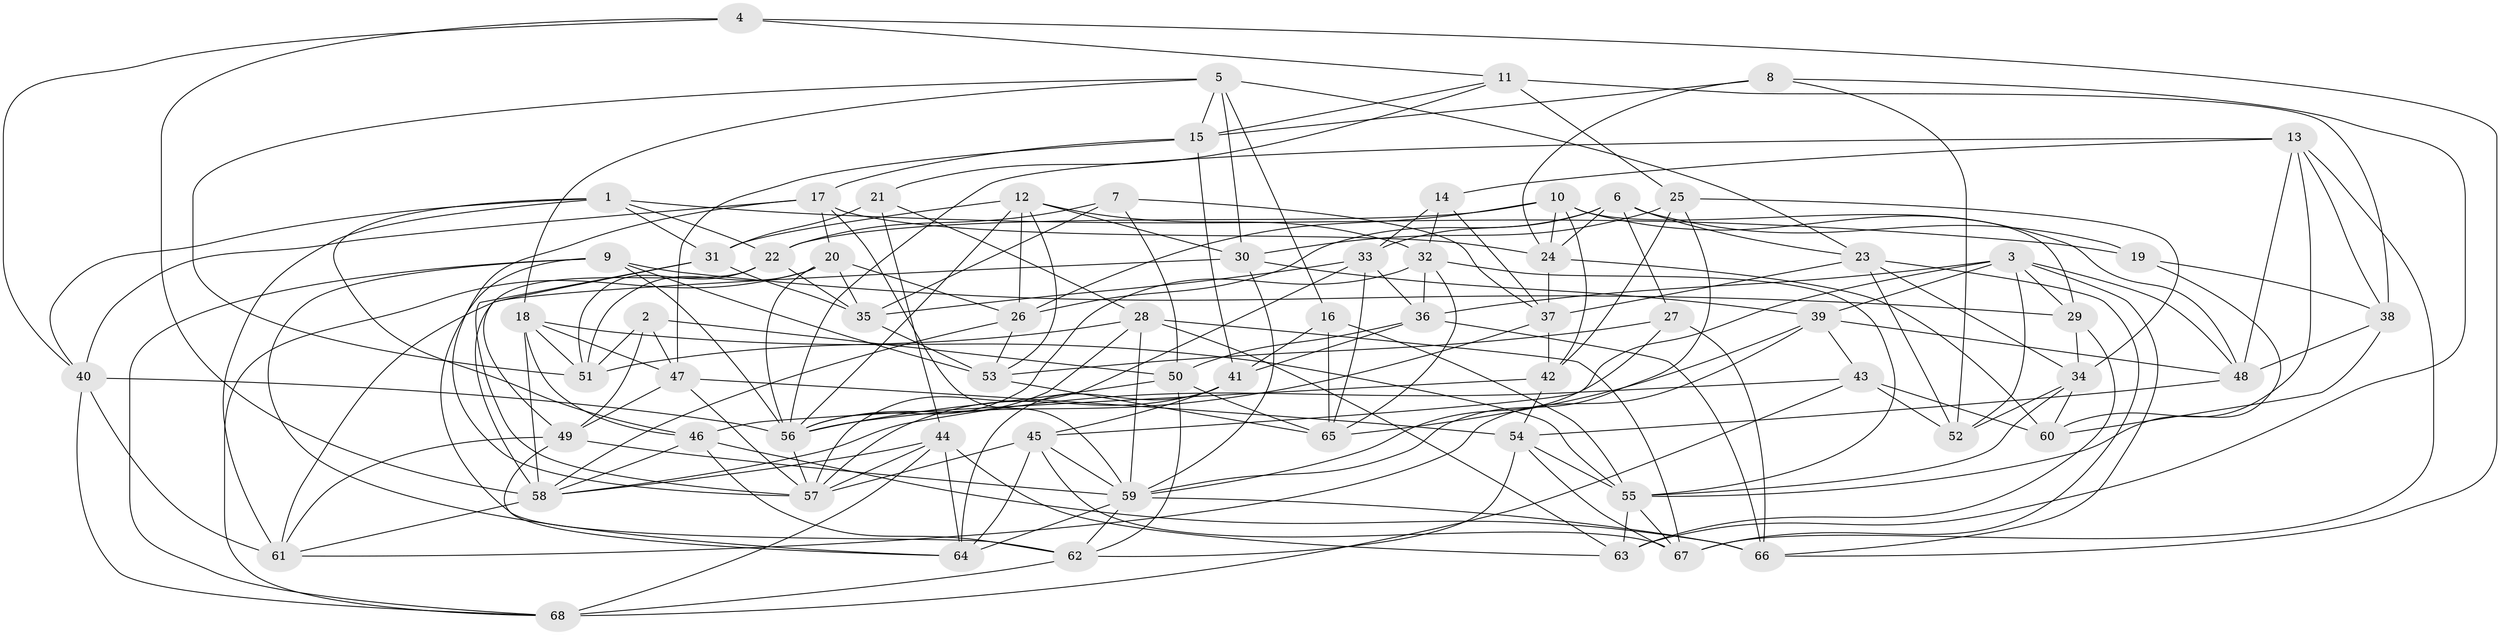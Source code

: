 // original degree distribution, {4: 1.0}
// Generated by graph-tools (version 1.1) at 2025/26/03/09/25 03:26:56]
// undirected, 68 vertices, 198 edges
graph export_dot {
graph [start="1"]
  node [color=gray90,style=filled];
  1;
  2;
  3;
  4;
  5;
  6;
  7;
  8;
  9;
  10;
  11;
  12;
  13;
  14;
  15;
  16;
  17;
  18;
  19;
  20;
  21;
  22;
  23;
  24;
  25;
  26;
  27;
  28;
  29;
  30;
  31;
  32;
  33;
  34;
  35;
  36;
  37;
  38;
  39;
  40;
  41;
  42;
  43;
  44;
  45;
  46;
  47;
  48;
  49;
  50;
  51;
  52;
  53;
  54;
  55;
  56;
  57;
  58;
  59;
  60;
  61;
  62;
  63;
  64;
  65;
  66;
  67;
  68;
  1 -- 19 [weight=1.0];
  1 -- 22 [weight=1.0];
  1 -- 31 [weight=1.0];
  1 -- 40 [weight=1.0];
  1 -- 46 [weight=1.0];
  1 -- 61 [weight=1.0];
  2 -- 47 [weight=1.0];
  2 -- 49 [weight=1.0];
  2 -- 50 [weight=1.0];
  2 -- 51 [weight=1.0];
  3 -- 29 [weight=1.0];
  3 -- 36 [weight=1.0];
  3 -- 39 [weight=1.0];
  3 -- 45 [weight=1.0];
  3 -- 48 [weight=1.0];
  3 -- 52 [weight=2.0];
  3 -- 66 [weight=1.0];
  4 -- 11 [weight=1.0];
  4 -- 40 [weight=1.0];
  4 -- 58 [weight=1.0];
  4 -- 66 [weight=1.0];
  5 -- 15 [weight=1.0];
  5 -- 16 [weight=1.0];
  5 -- 18 [weight=1.0];
  5 -- 23 [weight=1.0];
  5 -- 30 [weight=1.0];
  5 -- 51 [weight=1.0];
  6 -- 19 [weight=1.0];
  6 -- 23 [weight=1.0];
  6 -- 24 [weight=1.0];
  6 -- 26 [weight=1.0];
  6 -- 27 [weight=1.0];
  6 -- 33 [weight=1.0];
  7 -- 22 [weight=1.0];
  7 -- 35 [weight=1.0];
  7 -- 37 [weight=1.0];
  7 -- 50 [weight=1.0];
  8 -- 15 [weight=1.0];
  8 -- 24 [weight=1.0];
  8 -- 52 [weight=1.0];
  8 -- 63 [weight=1.0];
  9 -- 29 [weight=1.0];
  9 -- 53 [weight=1.0];
  9 -- 56 [weight=1.0];
  9 -- 62 [weight=1.0];
  9 -- 64 [weight=1.0];
  9 -- 68 [weight=1.0];
  10 -- 22 [weight=1.0];
  10 -- 24 [weight=1.0];
  10 -- 26 [weight=1.0];
  10 -- 29 [weight=1.0];
  10 -- 42 [weight=1.0];
  10 -- 48 [weight=1.0];
  11 -- 15 [weight=1.0];
  11 -- 21 [weight=1.0];
  11 -- 25 [weight=1.0];
  11 -- 38 [weight=2.0];
  12 -- 26 [weight=1.0];
  12 -- 30 [weight=1.0];
  12 -- 31 [weight=1.0];
  12 -- 32 [weight=1.0];
  12 -- 53 [weight=1.0];
  12 -- 56 [weight=1.0];
  13 -- 14 [weight=1.0];
  13 -- 38 [weight=1.0];
  13 -- 48 [weight=1.0];
  13 -- 56 [weight=1.0];
  13 -- 60 [weight=1.0];
  13 -- 67 [weight=1.0];
  14 -- 32 [weight=1.0];
  14 -- 33 [weight=1.0];
  14 -- 37 [weight=1.0];
  15 -- 17 [weight=1.0];
  15 -- 41 [weight=1.0];
  15 -- 47 [weight=1.0];
  16 -- 41 [weight=1.0];
  16 -- 55 [weight=1.0];
  16 -- 65 [weight=1.0];
  17 -- 20 [weight=1.0];
  17 -- 24 [weight=1.0];
  17 -- 40 [weight=1.0];
  17 -- 57 [weight=1.0];
  17 -- 59 [weight=1.0];
  18 -- 46 [weight=1.0];
  18 -- 47 [weight=1.0];
  18 -- 51 [weight=1.0];
  18 -- 55 [weight=1.0];
  18 -- 58 [weight=1.0];
  19 -- 38 [weight=1.0];
  19 -- 55 [weight=1.0];
  20 -- 26 [weight=1.0];
  20 -- 35 [weight=1.0];
  20 -- 51 [weight=1.0];
  20 -- 56 [weight=1.0];
  20 -- 68 [weight=1.0];
  21 -- 28 [weight=1.0];
  21 -- 31 [weight=1.0];
  21 -- 44 [weight=1.0];
  22 -- 35 [weight=1.0];
  22 -- 51 [weight=1.0];
  22 -- 58 [weight=1.0];
  23 -- 34 [weight=1.0];
  23 -- 37 [weight=1.0];
  23 -- 52 [weight=1.0];
  23 -- 67 [weight=1.0];
  24 -- 37 [weight=1.0];
  24 -- 60 [weight=1.0];
  25 -- 30 [weight=1.0];
  25 -- 34 [weight=1.0];
  25 -- 42 [weight=2.0];
  25 -- 59 [weight=1.0];
  26 -- 53 [weight=1.0];
  26 -- 58 [weight=1.0];
  27 -- 53 [weight=1.0];
  27 -- 59 [weight=1.0];
  27 -- 66 [weight=1.0];
  28 -- 51 [weight=1.0];
  28 -- 56 [weight=1.0];
  28 -- 59 [weight=1.0];
  28 -- 63 [weight=1.0];
  28 -- 67 [weight=1.0];
  29 -- 34 [weight=1.0];
  29 -- 63 [weight=2.0];
  30 -- 39 [weight=1.0];
  30 -- 59 [weight=1.0];
  30 -- 61 [weight=1.0];
  31 -- 35 [weight=1.0];
  31 -- 49 [weight=1.0];
  31 -- 57 [weight=1.0];
  32 -- 36 [weight=1.0];
  32 -- 55 [weight=1.0];
  32 -- 56 [weight=1.0];
  32 -- 65 [weight=1.0];
  33 -- 35 [weight=1.0];
  33 -- 36 [weight=1.0];
  33 -- 57 [weight=1.0];
  33 -- 65 [weight=1.0];
  34 -- 52 [weight=1.0];
  34 -- 55 [weight=1.0];
  34 -- 60 [weight=1.0];
  35 -- 53 [weight=1.0];
  36 -- 41 [weight=1.0];
  36 -- 50 [weight=1.0];
  36 -- 66 [weight=1.0];
  37 -- 42 [weight=1.0];
  37 -- 56 [weight=1.0];
  38 -- 48 [weight=1.0];
  38 -- 60 [weight=1.0];
  39 -- 43 [weight=1.0];
  39 -- 48 [weight=1.0];
  39 -- 61 [weight=1.0];
  39 -- 65 [weight=1.0];
  40 -- 56 [weight=1.0];
  40 -- 61 [weight=1.0];
  40 -- 68 [weight=1.0];
  41 -- 45 [weight=1.0];
  41 -- 57 [weight=1.0];
  41 -- 64 [weight=1.0];
  42 -- 46 [weight=1.0];
  42 -- 54 [weight=1.0];
  43 -- 52 [weight=1.0];
  43 -- 58 [weight=1.0];
  43 -- 60 [weight=2.0];
  43 -- 68 [weight=1.0];
  44 -- 57 [weight=1.0];
  44 -- 58 [weight=1.0];
  44 -- 63 [weight=1.0];
  44 -- 64 [weight=1.0];
  44 -- 68 [weight=1.0];
  45 -- 57 [weight=1.0];
  45 -- 59 [weight=1.0];
  45 -- 64 [weight=1.0];
  45 -- 67 [weight=1.0];
  46 -- 58 [weight=1.0];
  46 -- 62 [weight=1.0];
  46 -- 66 [weight=1.0];
  47 -- 49 [weight=1.0];
  47 -- 54 [weight=1.0];
  47 -- 57 [weight=1.0];
  48 -- 54 [weight=1.0];
  49 -- 59 [weight=1.0];
  49 -- 61 [weight=1.0];
  49 -- 64 [weight=1.0];
  50 -- 56 [weight=1.0];
  50 -- 62 [weight=1.0];
  50 -- 65 [weight=1.0];
  53 -- 65 [weight=1.0];
  54 -- 55 [weight=1.0];
  54 -- 62 [weight=1.0];
  54 -- 67 [weight=1.0];
  55 -- 63 [weight=1.0];
  55 -- 67 [weight=1.0];
  56 -- 57 [weight=1.0];
  58 -- 61 [weight=1.0];
  59 -- 62 [weight=1.0];
  59 -- 64 [weight=1.0];
  59 -- 66 [weight=1.0];
  62 -- 68 [weight=1.0];
}
